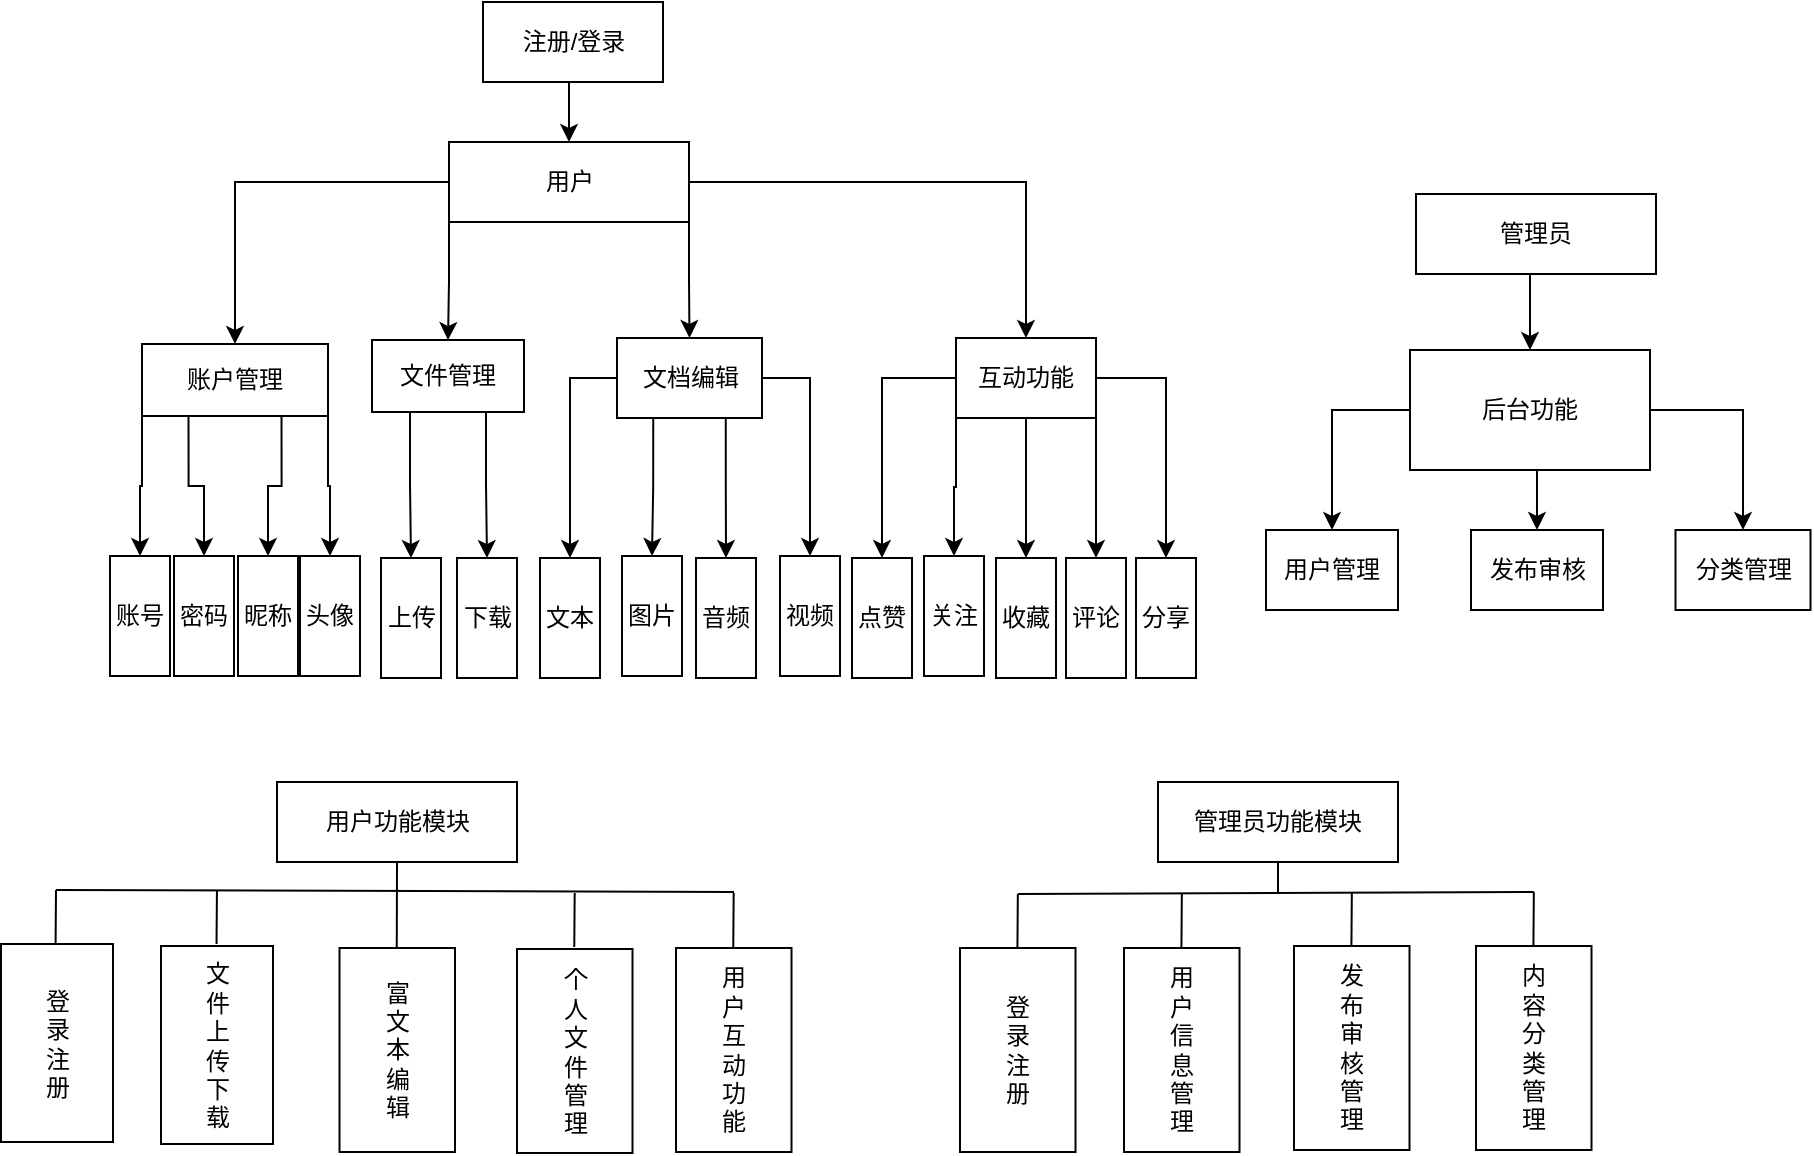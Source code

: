 <mxfile version="24.7.17">
  <diagram name="第 1 页" id="_4CxZkv3tlXnDcepIUyd">
    <mxGraphModel dx="767" dy="539" grid="0" gridSize="10" guides="1" tooltips="1" connect="1" arrows="1" fold="1" page="1" pageScale="1" pageWidth="1169" pageHeight="827" math="0" shadow="0">
      <root>
        <mxCell id="0" />
        <mxCell id="1" parent="0" />
        <mxCell id="GMdhNJSsaF1Dit_DGDsO-19" style="edgeStyle=orthogonalEdgeStyle;rounded=0;orthogonalLoop=1;jettySize=auto;html=1;exitX=0;exitY=0.5;exitDx=0;exitDy=0;entryX=0.5;entryY=0;entryDx=0;entryDy=0;" parent="1" source="hPFhRExuM6JJu2FMYha2-1" target="hPFhRExuM6JJu2FMYha2-10" edge="1">
          <mxGeometry relative="1" as="geometry" />
        </mxCell>
        <mxCell id="GMdhNJSsaF1Dit_DGDsO-20" style="edgeStyle=orthogonalEdgeStyle;rounded=0;orthogonalLoop=1;jettySize=auto;html=1;exitX=1;exitY=0.5;exitDx=0;exitDy=0;entryX=0.5;entryY=0;entryDx=0;entryDy=0;" parent="1" source="hPFhRExuM6JJu2FMYha2-1" target="hPFhRExuM6JJu2FMYha2-20" edge="1">
          <mxGeometry relative="1" as="geometry" />
        </mxCell>
        <mxCell id="GMdhNJSsaF1Dit_DGDsO-21" style="edgeStyle=orthogonalEdgeStyle;rounded=0;orthogonalLoop=1;jettySize=auto;html=1;exitX=0;exitY=1;exitDx=0;exitDy=0;entryX=0.5;entryY=0;entryDx=0;entryDy=0;" parent="1" source="hPFhRExuM6JJu2FMYha2-1" target="GMdhNJSsaF1Dit_DGDsO-9" edge="1">
          <mxGeometry relative="1" as="geometry" />
        </mxCell>
        <mxCell id="GMdhNJSsaF1Dit_DGDsO-22" style="edgeStyle=orthogonalEdgeStyle;rounded=0;orthogonalLoop=1;jettySize=auto;html=1;exitX=1;exitY=1;exitDx=0;exitDy=0;entryX=0.5;entryY=0;entryDx=0;entryDy=0;" parent="1" source="hPFhRExuM6JJu2FMYha2-1" target="hPFhRExuM6JJu2FMYha2-21" edge="1">
          <mxGeometry relative="1" as="geometry" />
        </mxCell>
        <mxCell id="hPFhRExuM6JJu2FMYha2-1" value="用户" style="rounded=0;whiteSpace=wrap;html=1;" parent="1" vertex="1">
          <mxGeometry x="286.5" y="157" width="120" height="40" as="geometry" />
        </mxCell>
        <mxCell id="hPFhRExuM6JJu2FMYha2-66" style="edgeStyle=orthogonalEdgeStyle;rounded=0;orthogonalLoop=1;jettySize=auto;html=1;exitX=0.5;exitY=1;exitDx=0;exitDy=0;entryX=0.5;entryY=0;entryDx=0;entryDy=0;" parent="1" source="hPFhRExuM6JJu2FMYha2-2" target="hPFhRExuM6JJu2FMYha2-1" edge="1">
          <mxGeometry relative="1" as="geometry" />
        </mxCell>
        <mxCell id="hPFhRExuM6JJu2FMYha2-2" value="注册/登录" style="rounded=0;whiteSpace=wrap;html=1;" parent="1" vertex="1">
          <mxGeometry x="303.5" y="87" width="90" height="40" as="geometry" />
        </mxCell>
        <mxCell id="GMdhNJSsaF1Dit_DGDsO-14" style="edgeStyle=orthogonalEdgeStyle;rounded=0;orthogonalLoop=1;jettySize=auto;html=1;exitX=0.25;exitY=1;exitDx=0;exitDy=0;entryX=0.5;entryY=0;entryDx=0;entryDy=0;" parent="1" source="hPFhRExuM6JJu2FMYha2-10" target="hPFhRExuM6JJu2FMYha2-15" edge="1">
          <mxGeometry relative="1" as="geometry" />
        </mxCell>
        <mxCell id="GMdhNJSsaF1Dit_DGDsO-15" style="edgeStyle=orthogonalEdgeStyle;rounded=0;orthogonalLoop=1;jettySize=auto;html=1;exitX=0.75;exitY=1;exitDx=0;exitDy=0;entryX=0.5;entryY=0;entryDx=0;entryDy=0;" parent="1" source="hPFhRExuM6JJu2FMYha2-10" target="hPFhRExuM6JJu2FMYha2-11" edge="1">
          <mxGeometry relative="1" as="geometry" />
        </mxCell>
        <mxCell id="GMdhNJSsaF1Dit_DGDsO-16" style="edgeStyle=orthogonalEdgeStyle;rounded=0;orthogonalLoop=1;jettySize=auto;html=1;exitX=1;exitY=1;exitDx=0;exitDy=0;entryX=0.5;entryY=0;entryDx=0;entryDy=0;" parent="1" source="hPFhRExuM6JJu2FMYha2-10" target="hPFhRExuM6JJu2FMYha2-18" edge="1">
          <mxGeometry relative="1" as="geometry" />
        </mxCell>
        <mxCell id="GMdhNJSsaF1Dit_DGDsO-17" style="edgeStyle=orthogonalEdgeStyle;rounded=0;orthogonalLoop=1;jettySize=auto;html=1;exitX=0;exitY=1;exitDx=0;exitDy=0;entryX=0.5;entryY=0;entryDx=0;entryDy=0;" parent="1" source="hPFhRExuM6JJu2FMYha2-10" target="hPFhRExuM6JJu2FMYha2-14" edge="1">
          <mxGeometry relative="1" as="geometry" />
        </mxCell>
        <mxCell id="hPFhRExuM6JJu2FMYha2-10" value="账户管理" style="rounded=0;whiteSpace=wrap;html=1;" parent="1" vertex="1">
          <mxGeometry x="133" y="258" width="93" height="36" as="geometry" />
        </mxCell>
        <mxCell id="hPFhRExuM6JJu2FMYha2-11" value="昵称" style="rounded=0;whiteSpace=wrap;html=1;" parent="1" vertex="1">
          <mxGeometry x="181" y="364" width="30" height="60" as="geometry" />
        </mxCell>
        <mxCell id="hPFhRExuM6JJu2FMYha2-14" value="账号" style="rounded=0;whiteSpace=wrap;html=1;" parent="1" vertex="1">
          <mxGeometry x="117" y="364" width="30" height="60" as="geometry" />
        </mxCell>
        <mxCell id="hPFhRExuM6JJu2FMYha2-15" value="密码" style="rounded=0;whiteSpace=wrap;html=1;" parent="1" vertex="1">
          <mxGeometry x="149" y="364" width="30" height="60" as="geometry" />
        </mxCell>
        <mxCell id="hPFhRExuM6JJu2FMYha2-18" value="头像" style="rounded=0;whiteSpace=wrap;html=1;" parent="1" vertex="1">
          <mxGeometry x="212" y="364" width="30" height="60" as="geometry" />
        </mxCell>
        <mxCell id="hPFhRExuM6JJu2FMYha2-55" style="edgeStyle=orthogonalEdgeStyle;rounded=0;orthogonalLoop=1;jettySize=auto;html=1;exitX=0;exitY=0.5;exitDx=0;exitDy=0;entryX=0.5;entryY=0;entryDx=0;entryDy=0;" parent="1" source="hPFhRExuM6JJu2FMYha2-20" target="hPFhRExuM6JJu2FMYha2-26" edge="1">
          <mxGeometry relative="1" as="geometry" />
        </mxCell>
        <mxCell id="hPFhRExuM6JJu2FMYha2-59" style="edgeStyle=orthogonalEdgeStyle;rounded=0;orthogonalLoop=1;jettySize=auto;html=1;exitX=0.5;exitY=1;exitDx=0;exitDy=0;entryX=0.5;entryY=0;entryDx=0;entryDy=0;" parent="1" source="hPFhRExuM6JJu2FMYha2-20" target="hPFhRExuM6JJu2FMYha2-28" edge="1">
          <mxGeometry relative="1" as="geometry" />
        </mxCell>
        <mxCell id="hPFhRExuM6JJu2FMYha2-61" style="edgeStyle=orthogonalEdgeStyle;rounded=0;orthogonalLoop=1;jettySize=auto;html=1;exitX=1;exitY=0.5;exitDx=0;exitDy=0;" parent="1" source="hPFhRExuM6JJu2FMYha2-20" target="hPFhRExuM6JJu2FMYha2-29" edge="1">
          <mxGeometry relative="1" as="geometry" />
        </mxCell>
        <mxCell id="GMdhNJSsaF1Dit_DGDsO-1" style="edgeStyle=orthogonalEdgeStyle;rounded=0;orthogonalLoop=1;jettySize=auto;html=1;exitX=0;exitY=1;exitDx=0;exitDy=0;entryX=0.5;entryY=0;entryDx=0;entryDy=0;" parent="1" source="hPFhRExuM6JJu2FMYha2-20" target="hPFhRExuM6JJu2FMYha2-27" edge="1">
          <mxGeometry relative="1" as="geometry" />
        </mxCell>
        <mxCell id="GMdhNJSsaF1Dit_DGDsO-2" style="edgeStyle=orthogonalEdgeStyle;rounded=0;orthogonalLoop=1;jettySize=auto;html=1;exitX=1;exitY=1;exitDx=0;exitDy=0;entryX=0.5;entryY=0;entryDx=0;entryDy=0;" parent="1" source="hPFhRExuM6JJu2FMYha2-20" target="hPFhRExuM6JJu2FMYha2-30" edge="1">
          <mxGeometry relative="1" as="geometry" />
        </mxCell>
        <mxCell id="hPFhRExuM6JJu2FMYha2-20" value="互动功能" style="rounded=0;whiteSpace=wrap;html=1;" parent="1" vertex="1">
          <mxGeometry x="540" y="255" width="70" height="40" as="geometry" />
        </mxCell>
        <mxCell id="hPFhRExuM6JJu2FMYha2-51" style="edgeStyle=orthogonalEdgeStyle;rounded=0;orthogonalLoop=1;jettySize=auto;html=1;exitX=0;exitY=0.5;exitDx=0;exitDy=0;entryX=0.5;entryY=0;entryDx=0;entryDy=0;" parent="1" source="hPFhRExuM6JJu2FMYha2-21" target="hPFhRExuM6JJu2FMYha2-22" edge="1">
          <mxGeometry relative="1" as="geometry" />
        </mxCell>
        <mxCell id="hPFhRExuM6JJu2FMYha2-52" style="edgeStyle=orthogonalEdgeStyle;rounded=0;orthogonalLoop=1;jettySize=auto;html=1;exitX=0.25;exitY=1;exitDx=0;exitDy=0;entryX=0.5;entryY=0;entryDx=0;entryDy=0;" parent="1" source="hPFhRExuM6JJu2FMYha2-21" target="hPFhRExuM6JJu2FMYha2-23" edge="1">
          <mxGeometry relative="1" as="geometry" />
        </mxCell>
        <mxCell id="hPFhRExuM6JJu2FMYha2-53" style="edgeStyle=orthogonalEdgeStyle;rounded=0;orthogonalLoop=1;jettySize=auto;html=1;exitX=0.75;exitY=1;exitDx=0;exitDy=0;entryX=0.5;entryY=0;entryDx=0;entryDy=0;" parent="1" source="hPFhRExuM6JJu2FMYha2-21" target="hPFhRExuM6JJu2FMYha2-24" edge="1">
          <mxGeometry relative="1" as="geometry" />
        </mxCell>
        <mxCell id="hPFhRExuM6JJu2FMYha2-54" style="edgeStyle=orthogonalEdgeStyle;rounded=0;orthogonalLoop=1;jettySize=auto;html=1;exitX=1;exitY=0.5;exitDx=0;exitDy=0;entryX=0.5;entryY=0;entryDx=0;entryDy=0;" parent="1" source="hPFhRExuM6JJu2FMYha2-21" target="hPFhRExuM6JJu2FMYha2-25" edge="1">
          <mxGeometry relative="1" as="geometry" />
        </mxCell>
        <mxCell id="hPFhRExuM6JJu2FMYha2-21" value="文档编辑" style="rounded=0;whiteSpace=wrap;html=1;" parent="1" vertex="1">
          <mxGeometry x="370.5" y="255" width="72.5" height="40" as="geometry" />
        </mxCell>
        <mxCell id="hPFhRExuM6JJu2FMYha2-22" value="文本" style="rounded=0;whiteSpace=wrap;html=1;" parent="1" vertex="1">
          <mxGeometry x="332" y="365" width="30" height="60" as="geometry" />
        </mxCell>
        <mxCell id="hPFhRExuM6JJu2FMYha2-23" value="图片" style="rounded=0;whiteSpace=wrap;html=1;" parent="1" vertex="1">
          <mxGeometry x="373" y="364" width="30" height="60" as="geometry" />
        </mxCell>
        <mxCell id="hPFhRExuM6JJu2FMYha2-24" value="音频" style="rounded=0;whiteSpace=wrap;html=1;" parent="1" vertex="1">
          <mxGeometry x="410" y="365" width="30" height="60" as="geometry" />
        </mxCell>
        <mxCell id="hPFhRExuM6JJu2FMYha2-25" value="视频" style="rounded=0;whiteSpace=wrap;html=1;" parent="1" vertex="1">
          <mxGeometry x="452" y="364" width="30" height="60" as="geometry" />
        </mxCell>
        <mxCell id="hPFhRExuM6JJu2FMYha2-26" value="点赞" style="rounded=0;whiteSpace=wrap;html=1;" parent="1" vertex="1">
          <mxGeometry x="488" y="365" width="30" height="60" as="geometry" />
        </mxCell>
        <mxCell id="hPFhRExuM6JJu2FMYha2-27" value="关注" style="rounded=0;whiteSpace=wrap;html=1;" parent="1" vertex="1">
          <mxGeometry x="524" y="364" width="30" height="60" as="geometry" />
        </mxCell>
        <mxCell id="hPFhRExuM6JJu2FMYha2-28" value="收藏" style="rounded=0;whiteSpace=wrap;html=1;" parent="1" vertex="1">
          <mxGeometry x="560" y="365" width="30" height="60" as="geometry" />
        </mxCell>
        <mxCell id="hPFhRExuM6JJu2FMYha2-29" value="分享" style="rounded=0;whiteSpace=wrap;html=1;" parent="1" vertex="1">
          <mxGeometry x="630" y="365" width="30" height="60" as="geometry" />
        </mxCell>
        <mxCell id="hPFhRExuM6JJu2FMYha2-30" value="评论" style="rounded=0;whiteSpace=wrap;html=1;" parent="1" vertex="1">
          <mxGeometry x="595" y="365" width="30" height="60" as="geometry" />
        </mxCell>
        <mxCell id="hPFhRExuM6JJu2FMYha2-82" style="edgeStyle=orthogonalEdgeStyle;rounded=0;orthogonalLoop=1;jettySize=auto;html=1;" parent="1" source="hPFhRExuM6JJu2FMYha2-67" target="hPFhRExuM6JJu2FMYha2-74" edge="1">
          <mxGeometry relative="1" as="geometry" />
        </mxCell>
        <mxCell id="hPFhRExuM6JJu2FMYha2-84" style="edgeStyle=orthogonalEdgeStyle;rounded=0;orthogonalLoop=1;jettySize=auto;html=1;exitX=0.5;exitY=1;exitDx=0;exitDy=0;entryX=0.5;entryY=0;entryDx=0;entryDy=0;" parent="1" source="hPFhRExuM6JJu2FMYha2-67" target="hPFhRExuM6JJu2FMYha2-79" edge="1">
          <mxGeometry relative="1" as="geometry" />
        </mxCell>
        <mxCell id="hPFhRExuM6JJu2FMYha2-85" style="edgeStyle=orthogonalEdgeStyle;rounded=0;orthogonalLoop=1;jettySize=auto;html=1;exitX=1;exitY=0.5;exitDx=0;exitDy=0;entryX=0.5;entryY=0;entryDx=0;entryDy=0;" parent="1" source="hPFhRExuM6JJu2FMYha2-67" target="hPFhRExuM6JJu2FMYha2-69" edge="1">
          <mxGeometry relative="1" as="geometry" />
        </mxCell>
        <mxCell id="hPFhRExuM6JJu2FMYha2-67" value="后台功能" style="rounded=0;whiteSpace=wrap;html=1;" parent="1" vertex="1">
          <mxGeometry x="767" y="261" width="120" height="60" as="geometry" />
        </mxCell>
        <mxCell id="hPFhRExuM6JJu2FMYha2-69" value="分类管理" style="rounded=0;whiteSpace=wrap;html=1;" parent="1" vertex="1">
          <mxGeometry x="899.75" y="351" width="67.5" height="40" as="geometry" />
        </mxCell>
        <mxCell id="hPFhRExuM6JJu2FMYha2-74" value="用户管理" style="rounded=0;whiteSpace=wrap;html=1;" parent="1" vertex="1">
          <mxGeometry x="695" y="351" width="66" height="40" as="geometry" />
        </mxCell>
        <mxCell id="hPFhRExuM6JJu2FMYha2-79" value="发布审核" style="rounded=0;whiteSpace=wrap;html=1;" parent="1" vertex="1">
          <mxGeometry x="797.5" y="351" width="66" height="40" as="geometry" />
        </mxCell>
        <mxCell id="GMdhNJSsaF1Dit_DGDsO-8" style="edgeStyle=orthogonalEdgeStyle;rounded=0;orthogonalLoop=1;jettySize=auto;html=1;exitX=0.5;exitY=1;exitDx=0;exitDy=0;entryX=0.5;entryY=0;entryDx=0;entryDy=0;" parent="1" source="JptADEX7R3chZZwokIpG-5" target="hPFhRExuM6JJu2FMYha2-67" edge="1">
          <mxGeometry relative="1" as="geometry" />
        </mxCell>
        <mxCell id="JptADEX7R3chZZwokIpG-5" value="管理员" style="rounded=0;whiteSpace=wrap;html=1;" parent="1" vertex="1">
          <mxGeometry x="770" y="183" width="120" height="40" as="geometry" />
        </mxCell>
        <mxCell id="GMdhNJSsaF1Dit_DGDsO-12" style="edgeStyle=orthogonalEdgeStyle;rounded=0;orthogonalLoop=1;jettySize=auto;html=1;exitX=0.25;exitY=1;exitDx=0;exitDy=0;entryX=0.5;entryY=0;entryDx=0;entryDy=0;" parent="1" source="GMdhNJSsaF1Dit_DGDsO-9" target="GMdhNJSsaF1Dit_DGDsO-10" edge="1">
          <mxGeometry relative="1" as="geometry" />
        </mxCell>
        <mxCell id="GMdhNJSsaF1Dit_DGDsO-13" style="edgeStyle=orthogonalEdgeStyle;rounded=0;orthogonalLoop=1;jettySize=auto;html=1;exitX=0.75;exitY=1;exitDx=0;exitDy=0;entryX=0.5;entryY=0;entryDx=0;entryDy=0;" parent="1" source="GMdhNJSsaF1Dit_DGDsO-9" target="GMdhNJSsaF1Dit_DGDsO-11" edge="1">
          <mxGeometry relative="1" as="geometry" />
        </mxCell>
        <mxCell id="GMdhNJSsaF1Dit_DGDsO-9" value="文件管理" style="rounded=0;whiteSpace=wrap;html=1;" parent="1" vertex="1">
          <mxGeometry x="248" y="256" width="76" height="36" as="geometry" />
        </mxCell>
        <mxCell id="GMdhNJSsaF1Dit_DGDsO-10" value="上传" style="rounded=0;whiteSpace=wrap;html=1;" parent="1" vertex="1">
          <mxGeometry x="252.5" y="365" width="30" height="60" as="geometry" />
        </mxCell>
        <mxCell id="GMdhNJSsaF1Dit_DGDsO-11" value="下载" style="rounded=0;whiteSpace=wrap;html=1;" parent="1" vertex="1">
          <mxGeometry x="290.5" y="365" width="30" height="60" as="geometry" />
        </mxCell>
        <mxCell id="WemuPMMH1II-5u58ZSkd-1" value="用户功能模块" style="rounded=0;whiteSpace=wrap;html=1;" vertex="1" parent="1">
          <mxGeometry x="200.5" y="477" width="120" height="40" as="geometry" />
        </mxCell>
        <mxCell id="WemuPMMH1II-5u58ZSkd-2" value="管理员功能模块" style="rounded=0;whiteSpace=wrap;html=1;" vertex="1" parent="1">
          <mxGeometry x="641" y="477" width="120" height="40" as="geometry" />
        </mxCell>
        <mxCell id="WemuPMMH1II-5u58ZSkd-3" value="登&lt;div&gt;录&lt;/div&gt;&lt;div&gt;注&lt;/div&gt;&lt;div&gt;册&lt;/div&gt;" style="rounded=0;whiteSpace=wrap;html=1;" vertex="1" parent="1">
          <mxGeometry x="62.5" y="558" width="56" height="99" as="geometry" />
        </mxCell>
        <mxCell id="WemuPMMH1II-5u58ZSkd-4" value="文&lt;div&gt;件&lt;/div&gt;&lt;div&gt;上&lt;/div&gt;&lt;div&gt;传&lt;/div&gt;&lt;div&gt;下&lt;/div&gt;&lt;div&gt;载&lt;/div&gt;" style="rounded=0;whiteSpace=wrap;html=1;" vertex="1" parent="1">
          <mxGeometry x="142.5" y="559" width="56" height="99" as="geometry" />
        </mxCell>
        <mxCell id="WemuPMMH1II-5u58ZSkd-5" value="富&lt;div&gt;文&lt;/div&gt;&lt;div&gt;本&lt;/div&gt;&lt;div&gt;编&lt;/div&gt;&lt;div&gt;辑&lt;/div&gt;" style="rounded=0;whiteSpace=wrap;html=1;" vertex="1" parent="1">
          <mxGeometry x="231.75" y="560" width="57.75" height="102" as="geometry" />
        </mxCell>
        <mxCell id="WemuPMMH1II-5u58ZSkd-6" value="个&lt;div&gt;人&lt;/div&gt;&lt;div&gt;文&lt;div&gt;件&lt;/div&gt;&lt;div&gt;管&lt;/div&gt;&lt;div&gt;理&lt;/div&gt;&lt;/div&gt;" style="rounded=0;whiteSpace=wrap;html=1;" vertex="1" parent="1">
          <mxGeometry x="320.5" y="560.5" width="57.75" height="102" as="geometry" />
        </mxCell>
        <mxCell id="WemuPMMH1II-5u58ZSkd-7" value="用&lt;div&gt;户&lt;/div&gt;&lt;div&gt;互&lt;/div&gt;&lt;div&gt;动&lt;/div&gt;&lt;div&gt;功&lt;/div&gt;&lt;div&gt;能&lt;/div&gt;" style="rounded=0;whiteSpace=wrap;html=1;" vertex="1" parent="1">
          <mxGeometry x="400" y="560" width="57.75" height="102" as="geometry" />
        </mxCell>
        <mxCell id="WemuPMMH1II-5u58ZSkd-8" value="用&lt;div&gt;户&lt;/div&gt;&lt;div&gt;信&lt;/div&gt;&lt;div&gt;息&lt;/div&gt;&lt;div&gt;管&lt;/div&gt;&lt;div&gt;理&lt;/div&gt;" style="rounded=0;whiteSpace=wrap;html=1;" vertex="1" parent="1">
          <mxGeometry x="624" y="560" width="57.75" height="102" as="geometry" />
        </mxCell>
        <mxCell id="WemuPMMH1II-5u58ZSkd-9" value="登&lt;div&gt;录&lt;/div&gt;&lt;div&gt;注&lt;/div&gt;&lt;div&gt;册&lt;/div&gt;" style="rounded=0;whiteSpace=wrap;html=1;" vertex="1" parent="1">
          <mxGeometry x="542" y="560" width="57.75" height="102" as="geometry" />
        </mxCell>
        <mxCell id="WemuPMMH1II-5u58ZSkd-10" value="发&lt;div&gt;布&lt;/div&gt;&lt;div&gt;审&lt;/div&gt;&lt;div&gt;核&lt;/div&gt;&lt;div&gt;管&lt;/div&gt;&lt;div&gt;理&lt;/div&gt;" style="rounded=0;whiteSpace=wrap;html=1;" vertex="1" parent="1">
          <mxGeometry x="709" y="559" width="57.75" height="102" as="geometry" />
        </mxCell>
        <mxCell id="WemuPMMH1II-5u58ZSkd-11" value="内&lt;div&gt;容&lt;/div&gt;&lt;div&gt;分&lt;/div&gt;&lt;div&gt;类&lt;/div&gt;&lt;div&gt;管&lt;/div&gt;&lt;div&gt;理&lt;/div&gt;" style="rounded=0;whiteSpace=wrap;html=1;" vertex="1" parent="1">
          <mxGeometry x="800" y="559" width="57.75" height="102" as="geometry" />
        </mxCell>
        <mxCell id="WemuPMMH1II-5u58ZSkd-12" value="" style="endArrow=none;html=1;rounded=0;" edge="1" parent="1">
          <mxGeometry width="50" height="50" relative="1" as="geometry">
            <mxPoint x="89.79" y="558" as="sourcePoint" />
            <mxPoint x="90" y="531" as="targetPoint" />
          </mxGeometry>
        </mxCell>
        <mxCell id="WemuPMMH1II-5u58ZSkd-14" value="" style="endArrow=none;html=1;rounded=0;" edge="1" parent="1">
          <mxGeometry width="50" height="50" relative="1" as="geometry">
            <mxPoint x="170.26" y="558" as="sourcePoint" />
            <mxPoint x="170.47" y="531" as="targetPoint" />
          </mxGeometry>
        </mxCell>
        <mxCell id="WemuPMMH1II-5u58ZSkd-15" value="" style="endArrow=none;html=1;rounded=0;entryX=0.5;entryY=1;entryDx=0;entryDy=0;" edge="1" parent="1" target="WemuPMMH1II-5u58ZSkd-1">
          <mxGeometry width="50" height="50" relative="1" as="geometry">
            <mxPoint x="260.38" y="559.5" as="sourcePoint" />
            <mxPoint x="260.59" y="532.5" as="targetPoint" />
          </mxGeometry>
        </mxCell>
        <mxCell id="WemuPMMH1II-5u58ZSkd-16" value="" style="endArrow=none;html=1;rounded=0;" edge="1" parent="1">
          <mxGeometry width="50" height="50" relative="1" as="geometry">
            <mxPoint x="349.13" y="559.5" as="sourcePoint" />
            <mxPoint x="349.34" y="532.5" as="targetPoint" />
          </mxGeometry>
        </mxCell>
        <mxCell id="WemuPMMH1II-5u58ZSkd-17" value="" style="endArrow=none;html=1;rounded=0;" edge="1" parent="1">
          <mxGeometry width="50" height="50" relative="1" as="geometry">
            <mxPoint x="428.63" y="559.5" as="sourcePoint" />
            <mxPoint x="428.84" y="532.5" as="targetPoint" />
          </mxGeometry>
        </mxCell>
        <mxCell id="WemuPMMH1II-5u58ZSkd-18" value="" style="endArrow=none;html=1;rounded=0;" edge="1" parent="1">
          <mxGeometry width="50" height="50" relative="1" as="geometry">
            <mxPoint x="429" y="532" as="sourcePoint" />
            <mxPoint x="90" y="531" as="targetPoint" />
          </mxGeometry>
        </mxCell>
        <mxCell id="WemuPMMH1II-5u58ZSkd-19" value="" style="endArrow=none;html=1;rounded=0;" edge="1" parent="1">
          <mxGeometry width="50" height="50" relative="1" as="geometry">
            <mxPoint x="570.71" y="560" as="sourcePoint" />
            <mxPoint x="570.92" y="533" as="targetPoint" />
          </mxGeometry>
        </mxCell>
        <mxCell id="WemuPMMH1II-5u58ZSkd-20" value="" style="endArrow=none;html=1;rounded=0;" edge="1" parent="1">
          <mxGeometry width="50" height="50" relative="1" as="geometry">
            <mxPoint x="652.71" y="560" as="sourcePoint" />
            <mxPoint x="652.92" y="533" as="targetPoint" />
          </mxGeometry>
        </mxCell>
        <mxCell id="WemuPMMH1II-5u58ZSkd-21" value="" style="endArrow=none;html=1;rounded=0;" edge="1" parent="1">
          <mxGeometry width="50" height="50" relative="1" as="geometry">
            <mxPoint x="737.71" y="559" as="sourcePoint" />
            <mxPoint x="737.92" y="532" as="targetPoint" />
          </mxGeometry>
        </mxCell>
        <mxCell id="WemuPMMH1II-5u58ZSkd-22" value="" style="endArrow=none;html=1;rounded=0;" edge="1" parent="1">
          <mxGeometry width="50" height="50" relative="1" as="geometry">
            <mxPoint x="828.71" y="559" as="sourcePoint" />
            <mxPoint x="828.92" y="532" as="targetPoint" />
          </mxGeometry>
        </mxCell>
        <mxCell id="WemuPMMH1II-5u58ZSkd-23" value="" style="endArrow=none;html=1;rounded=0;" edge="1" parent="1">
          <mxGeometry width="50" height="50" relative="1" as="geometry">
            <mxPoint x="829" y="532" as="sourcePoint" />
            <mxPoint x="571" y="533" as="targetPoint" />
          </mxGeometry>
        </mxCell>
        <mxCell id="WemuPMMH1II-5u58ZSkd-24" value="" style="endArrow=none;html=1;rounded=0;entryX=0.5;entryY=1;entryDx=0;entryDy=0;" edge="1" parent="1" target="WemuPMMH1II-5u58ZSkd-2">
          <mxGeometry width="50" height="50" relative="1" as="geometry">
            <mxPoint x="701" y="532" as="sourcePoint" />
            <mxPoint x="662.92" y="543" as="targetPoint" />
          </mxGeometry>
        </mxCell>
      </root>
    </mxGraphModel>
  </diagram>
</mxfile>

